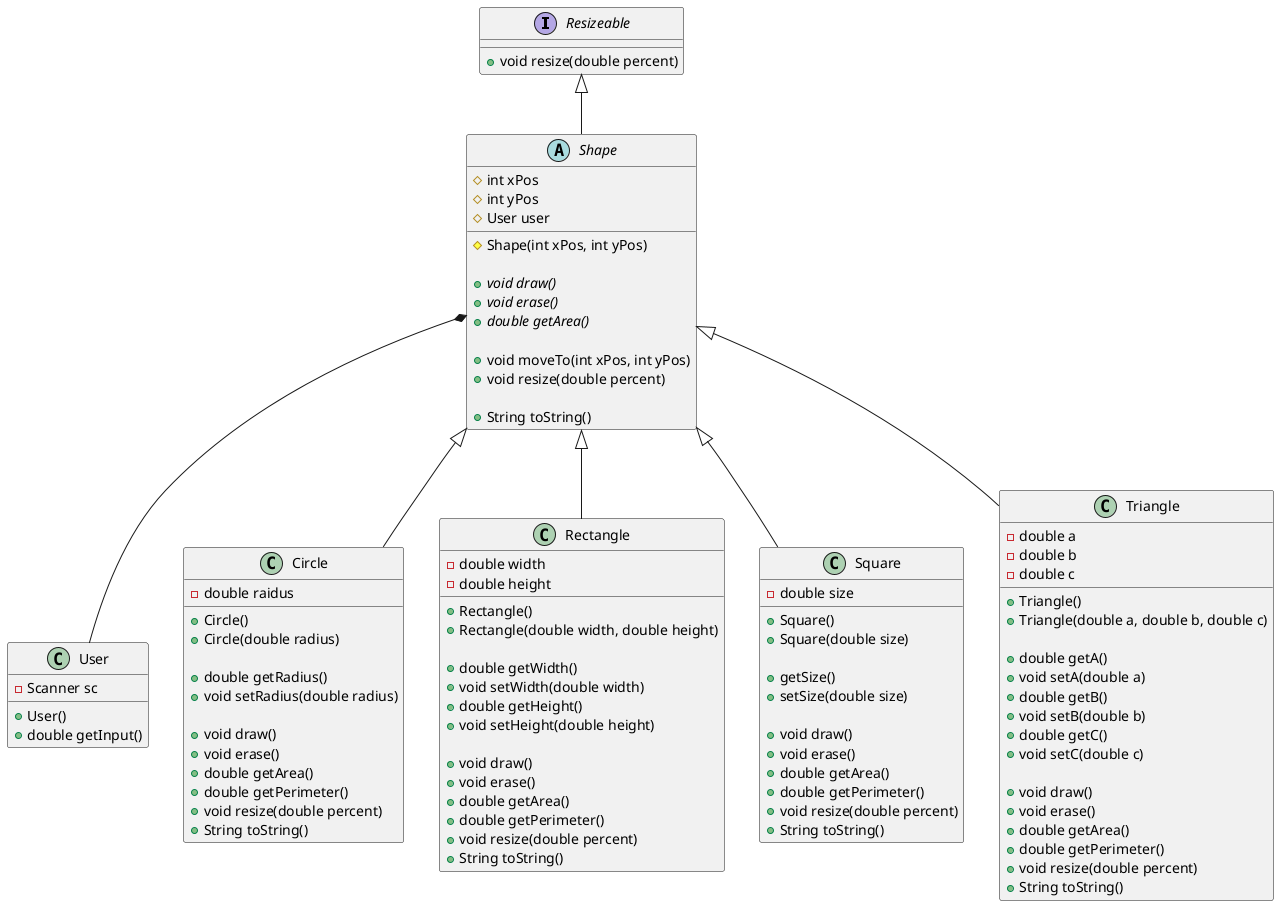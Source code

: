 @startuml   Rezieable Geometric
interface Resizeable {
    + void resize(double percent)
}

class User {
    - Scanner sc

    + User()
    + double getInput()
}

abstract class Shape {
    # int xPos
    # int yPos
    # User user

    # Shape(int xPos, int yPos)

    + {abstract} void draw()
    + {abstract} void erase()
    + {abstract} double getArea()

    + void moveTo(int xPos, int yPos)
    + void resize(double percent)

    + String toString()
}
class Circle {
    - double raidus

    + Circle() 
    + Circle(double radius)

    + double getRadius()
    + void setRadius(double radius)

    + void draw()
    + void erase()
    + double getArea()
    + double getPerimeter()
    + void resize(double percent)
    + String toString()
}
class Rectangle {
    - double width
    - double height

    + Rectangle()
    + Rectangle(double width, double height)

    + double getWidth()
    + void setWidth(double width)
    + double getHeight()
    + void setHeight(double height)

    + void draw()
    + void erase()
    + double getArea()
    + double getPerimeter()
    + void resize(double percent)
    + String toString()
}
class Square {
    - double size

    + Square()
    + Square(double size)

    + getSize()
    + setSize(double size)

    + void draw()
    + void erase()
    + double getArea()
    + double getPerimeter()
    + void resize(double percent)
    + String toString()
}
class Triangle {
    - double a
    - double b
    - double c

    + Triangle()
    + Triangle(double a, double b, double c)

    + double getA()
    + void setA(double a)
    + double getB()
    + void setB(double b)
    + double getC()
    + void setC(double c)

    + void draw()
    + void erase()
    + double getArea()
    + double getPerimeter()
    + void resize(double percent)
    + String toString()
}

Resizeable <|-- Shape

Shape *-- User
Shape <|-- Circle
Shape <|-- Rectangle
Shape <|-- Square
Shape <|-- Triangle

@enduml